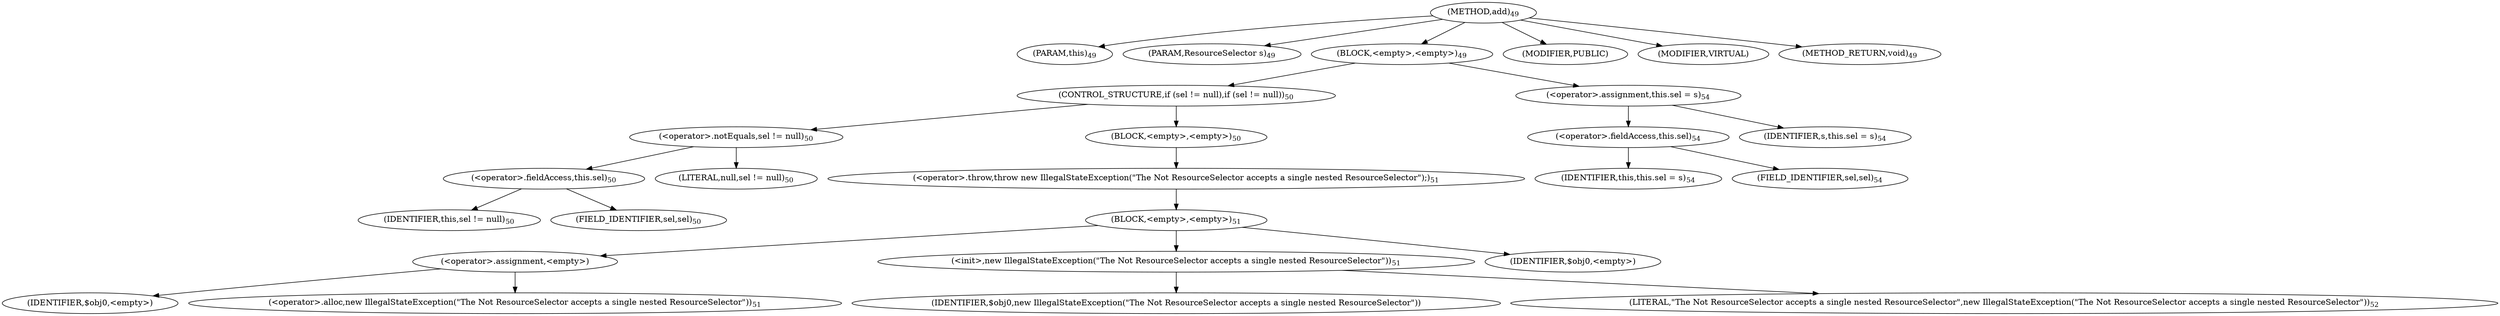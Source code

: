 digraph "add" {  
"37" [label = <(METHOD,add)<SUB>49</SUB>> ]
"38" [label = <(PARAM,this)<SUB>49</SUB>> ]
"39" [label = <(PARAM,ResourceSelector s)<SUB>49</SUB>> ]
"40" [label = <(BLOCK,&lt;empty&gt;,&lt;empty&gt;)<SUB>49</SUB>> ]
"41" [label = <(CONTROL_STRUCTURE,if (sel != null),if (sel != null))<SUB>50</SUB>> ]
"42" [label = <(&lt;operator&gt;.notEquals,sel != null)<SUB>50</SUB>> ]
"43" [label = <(&lt;operator&gt;.fieldAccess,this.sel)<SUB>50</SUB>> ]
"44" [label = <(IDENTIFIER,this,sel != null)<SUB>50</SUB>> ]
"45" [label = <(FIELD_IDENTIFIER,sel,sel)<SUB>50</SUB>> ]
"46" [label = <(LITERAL,null,sel != null)<SUB>50</SUB>> ]
"47" [label = <(BLOCK,&lt;empty&gt;,&lt;empty&gt;)<SUB>50</SUB>> ]
"48" [label = <(&lt;operator&gt;.throw,throw new IllegalStateException(&quot;The Not ResourceSelector accepts a single nested ResourceSelector&quot;);)<SUB>51</SUB>> ]
"49" [label = <(BLOCK,&lt;empty&gt;,&lt;empty&gt;)<SUB>51</SUB>> ]
"50" [label = <(&lt;operator&gt;.assignment,&lt;empty&gt;)> ]
"51" [label = <(IDENTIFIER,$obj0,&lt;empty&gt;)> ]
"52" [label = <(&lt;operator&gt;.alloc,new IllegalStateException(&quot;The Not ResourceSelector accepts a single nested ResourceSelector&quot;))<SUB>51</SUB>> ]
"53" [label = <(&lt;init&gt;,new IllegalStateException(&quot;The Not ResourceSelector accepts a single nested ResourceSelector&quot;))<SUB>51</SUB>> ]
"54" [label = <(IDENTIFIER,$obj0,new IllegalStateException(&quot;The Not ResourceSelector accepts a single nested ResourceSelector&quot;))> ]
"55" [label = <(LITERAL,&quot;The Not ResourceSelector accepts a single nested ResourceSelector&quot;,new IllegalStateException(&quot;The Not ResourceSelector accepts a single nested ResourceSelector&quot;))<SUB>52</SUB>> ]
"56" [label = <(IDENTIFIER,$obj0,&lt;empty&gt;)> ]
"57" [label = <(&lt;operator&gt;.assignment,this.sel = s)<SUB>54</SUB>> ]
"58" [label = <(&lt;operator&gt;.fieldAccess,this.sel)<SUB>54</SUB>> ]
"59" [label = <(IDENTIFIER,this,this.sel = s)<SUB>54</SUB>> ]
"60" [label = <(FIELD_IDENTIFIER,sel,sel)<SUB>54</SUB>> ]
"61" [label = <(IDENTIFIER,s,this.sel = s)<SUB>54</SUB>> ]
"62" [label = <(MODIFIER,PUBLIC)> ]
"63" [label = <(MODIFIER,VIRTUAL)> ]
"64" [label = <(METHOD_RETURN,void)<SUB>49</SUB>> ]
  "37" -> "38" 
  "37" -> "39" 
  "37" -> "40" 
  "37" -> "62" 
  "37" -> "63" 
  "37" -> "64" 
  "40" -> "41" 
  "40" -> "57" 
  "41" -> "42" 
  "41" -> "47" 
  "42" -> "43" 
  "42" -> "46" 
  "43" -> "44" 
  "43" -> "45" 
  "47" -> "48" 
  "48" -> "49" 
  "49" -> "50" 
  "49" -> "53" 
  "49" -> "56" 
  "50" -> "51" 
  "50" -> "52" 
  "53" -> "54" 
  "53" -> "55" 
  "57" -> "58" 
  "57" -> "61" 
  "58" -> "59" 
  "58" -> "60" 
}
